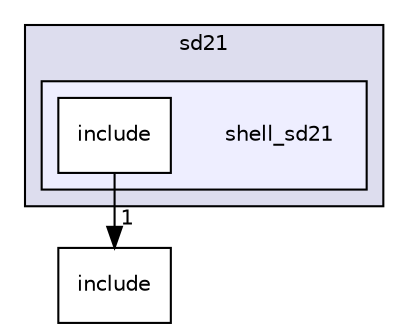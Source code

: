 digraph "drivers/sd21/shell_sd21" {
  bgcolor=transparent;
  compound=true
  node [ fontsize="10", fontname="Helvetica"];
  edge [ labelfontsize="10", labelfontname="Helvetica"];
  subgraph clusterdir_728b25c718f7b838c79244bdc5d23400 {
    graph [ bgcolor="#ddddee", pencolor="black", label="sd21" fontname="Helvetica", fontsize="10", URL="dir_728b25c718f7b838c79244bdc5d23400.html"]
  subgraph clusterdir_eb7500d1778657461a6af645f256f48f {
    graph [ bgcolor="#eeeeff", pencolor="black", label="" URL="dir_eb7500d1778657461a6af645f256f48f.html"];
    dir_eb7500d1778657461a6af645f256f48f [shape=plaintext label="shell_sd21"];
    dir_c2b3a5533543453b777e29c90159fc7c [shape=box label="include" color="black" fillcolor="white" style="filled" URL="dir_c2b3a5533543453b777e29c90159fc7c.html"];
  }
  }
  dir_6b1024f0fe1a11b37c2ff03901171044 [shape=box label="include" URL="dir_6b1024f0fe1a11b37c2ff03901171044.html"];
  dir_c2b3a5533543453b777e29c90159fc7c->dir_6b1024f0fe1a11b37c2ff03901171044 [headlabel="1", labeldistance=1.5 headhref="dir_000024_000022.html"];
}
